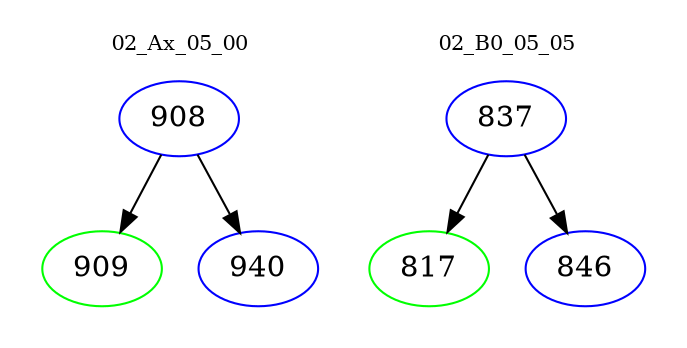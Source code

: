 digraph{
subgraph cluster_0 {
color = white
label = "02_Ax_05_00";
fontsize=10;
T0_908 [label="908", color="blue"]
T0_908 -> T0_909 [color="black"]
T0_909 [label="909", color="green"]
T0_908 -> T0_940 [color="black"]
T0_940 [label="940", color="blue"]
}
subgraph cluster_1 {
color = white
label = "02_B0_05_05";
fontsize=10;
T1_837 [label="837", color="blue"]
T1_837 -> T1_817 [color="black"]
T1_817 [label="817", color="green"]
T1_837 -> T1_846 [color="black"]
T1_846 [label="846", color="blue"]
}
}
